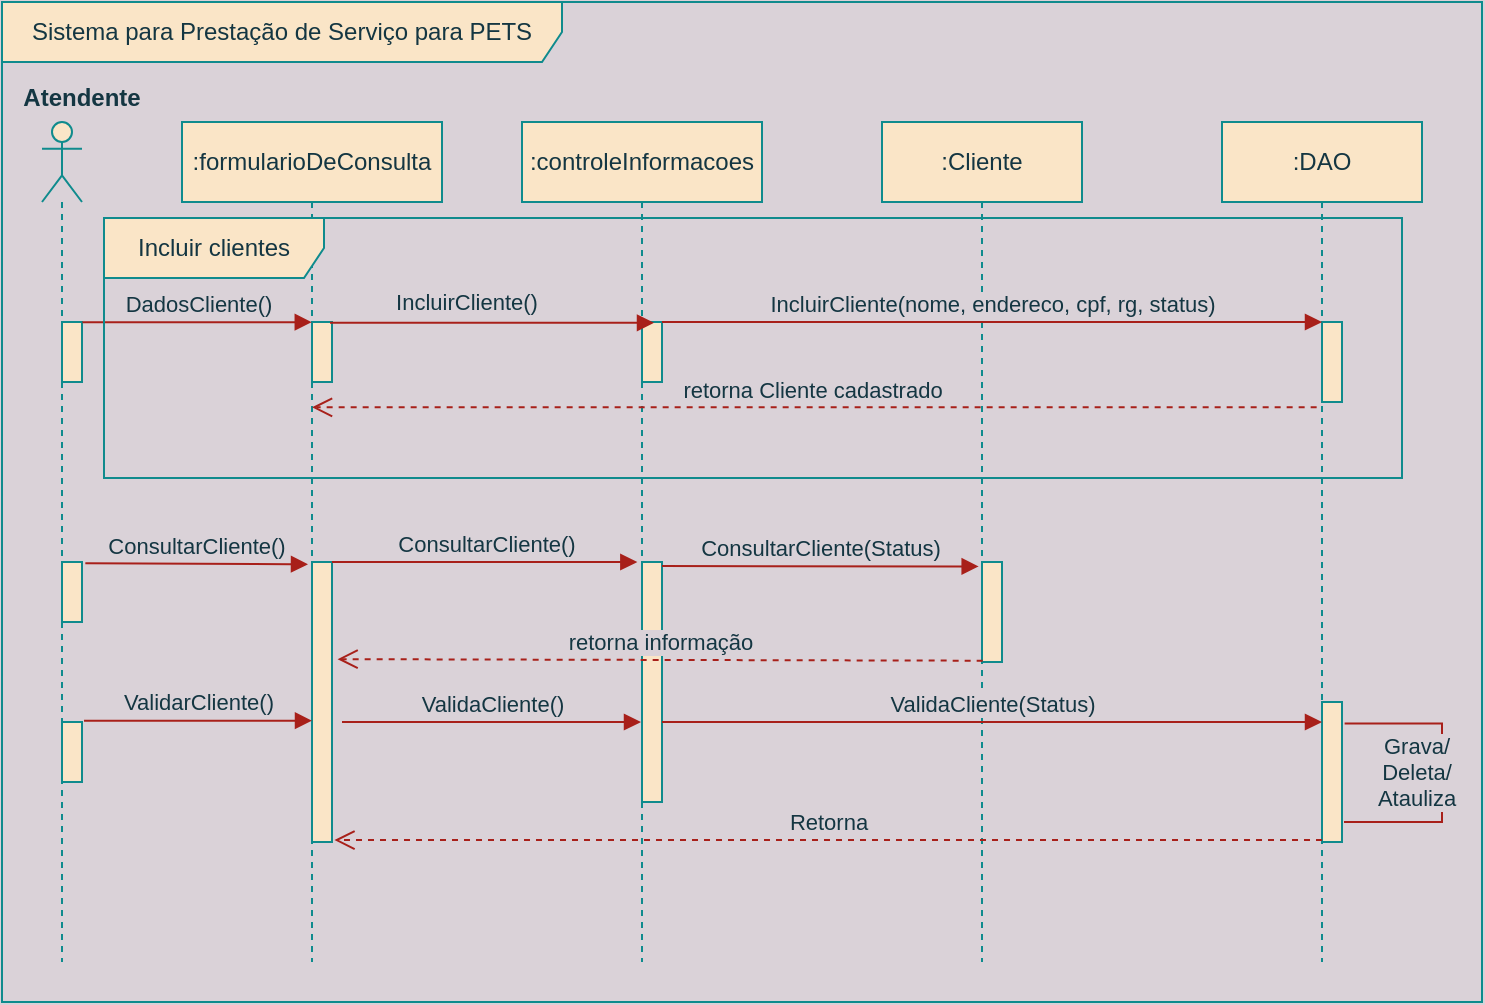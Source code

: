<mxfile version="20.0.1" type="github">
  <diagram id="kgpKYQtTHZ0yAKxKKP6v" name="Page-1">
    <mxGraphModel dx="973" dy="473" grid="1" gridSize="10" guides="1" tooltips="1" connect="1" arrows="1" fold="1" page="1" pageScale="1" pageWidth="850" pageHeight="1100" background="#DAD2D8" math="0" shadow="0">
      <root>
        <mxCell id="0" />
        <mxCell id="1" parent="0" />
        <mxCell id="_muVhDr60phgIgJsRJF9-12" value="Sistema para Prestação de Serviço para PETS" style="shape=umlFrame;whiteSpace=wrap;html=1;sketch=0;width=280;height=30;fillColor=#FAE5C7;strokeColor=#0F8B8D;fontColor=#143642;" parent="1" vertex="1">
          <mxGeometry x="60" y="40" width="740" height="500" as="geometry" />
        </mxCell>
        <mxCell id="_muVhDr60phgIgJsRJF9-1" value="" style="shape=umlLifeline;participant=umlActor;perimeter=lifelinePerimeter;whiteSpace=wrap;html=1;container=1;collapsible=0;recursiveResize=0;verticalAlign=top;spacingTop=36;outlineConnect=0;rounded=0;sketch=0;fillColor=#FAE5C7;strokeColor=#0F8B8D;fontColor=#143642;" parent="1" vertex="1">
          <mxGeometry x="80" y="100" width="20" height="420" as="geometry" />
        </mxCell>
        <mxCell id="_muVhDr60phgIgJsRJF9-8" value="" style="html=1;points=[];perimeter=orthogonalPerimeter;sketch=0;fillColor=#FAE5C7;strokeColor=#0F8B8D;fontColor=#143642;" parent="_muVhDr60phgIgJsRJF9-1" vertex="1">
          <mxGeometry x="10" y="100" width="10" height="30" as="geometry" />
        </mxCell>
        <mxCell id="6cp8o_F83PpAeZEBxeit-22" value="" style="html=1;points=[];perimeter=orthogonalPerimeter;fillColor=#FAE5C7;strokeColor=#0F8B8D;fontColor=#143642;" vertex="1" parent="_muVhDr60phgIgJsRJF9-1">
          <mxGeometry x="10" y="220" width="10" height="30" as="geometry" />
        </mxCell>
        <mxCell id="6cp8o_F83PpAeZEBxeit-36" value="" style="html=1;points=[];perimeter=orthogonalPerimeter;fillColor=#FAE5C7;strokeColor=#0F8B8D;fontColor=#143642;" vertex="1" parent="_muVhDr60phgIgJsRJF9-1">
          <mxGeometry x="10" y="300" width="10" height="30" as="geometry" />
        </mxCell>
        <mxCell id="_muVhDr60phgIgJsRJF9-2" value=":formularioDeConsulta" style="shape=umlLifeline;perimeter=lifelinePerimeter;whiteSpace=wrap;html=1;container=1;collapsible=0;recursiveResize=0;outlineConnect=0;rounded=0;sketch=0;fillColor=#FAE5C7;strokeColor=#0F8B8D;fontColor=#143642;" parent="1" vertex="1">
          <mxGeometry x="150" y="100" width="130" height="420" as="geometry" />
        </mxCell>
        <mxCell id="_muVhDr60phgIgJsRJF9-10" value="" style="html=1;points=[];perimeter=orthogonalPerimeter;sketch=0;fillColor=#FAE5C7;strokeColor=#0F8B8D;fontColor=#143642;" parent="_muVhDr60phgIgJsRJF9-2" vertex="1">
          <mxGeometry x="65" y="100" width="10" height="30" as="geometry" />
        </mxCell>
        <mxCell id="6cp8o_F83PpAeZEBxeit-24" value="" style="html=1;points=[];perimeter=orthogonalPerimeter;fillColor=#FAE5C7;strokeColor=#0F8B8D;fontColor=#143642;" vertex="1" parent="_muVhDr60phgIgJsRJF9-2">
          <mxGeometry x="65" y="220" width="10" height="140" as="geometry" />
        </mxCell>
        <mxCell id="6cp8o_F83PpAeZEBxeit-1" value=":controleInformacoes" style="shape=umlLifeline;perimeter=lifelinePerimeter;whiteSpace=wrap;html=1;container=1;collapsible=0;recursiveResize=0;outlineConnect=0;fillColor=#FAE5C7;strokeColor=#0F8B8D;fontColor=#143642;" vertex="1" parent="1">
          <mxGeometry x="320" y="100" width="120" height="420" as="geometry" />
        </mxCell>
        <mxCell id="6cp8o_F83PpAeZEBxeit-9" value="" style="html=1;points=[];perimeter=orthogonalPerimeter;fillColor=#FAE5C7;strokeColor=#0F8B8D;fontColor=#143642;" vertex="1" parent="6cp8o_F83PpAeZEBxeit-1">
          <mxGeometry x="60" y="100" width="10" height="30" as="geometry" />
        </mxCell>
        <mxCell id="6cp8o_F83PpAeZEBxeit-25" value="" style="html=1;points=[];perimeter=orthogonalPerimeter;fillColor=#FAE5C7;strokeColor=#0F8B8D;fontColor=#143642;" vertex="1" parent="6cp8o_F83PpAeZEBxeit-1">
          <mxGeometry x="60" y="220" width="10" height="120" as="geometry" />
        </mxCell>
        <mxCell id="6cp8o_F83PpAeZEBxeit-2" value=":Cliente" style="shape=umlLifeline;perimeter=lifelinePerimeter;whiteSpace=wrap;html=1;container=1;collapsible=0;recursiveResize=0;outlineConnect=0;fillColor=#FAE5C7;strokeColor=#0F8B8D;fontColor=#143642;" vertex="1" parent="1">
          <mxGeometry x="500" y="100" width="100" height="420" as="geometry" />
        </mxCell>
        <mxCell id="6cp8o_F83PpAeZEBxeit-27" value="" style="html=1;points=[];perimeter=orthogonalPerimeter;fillColor=#FAE5C7;strokeColor=#0F8B8D;fontColor=#143642;" vertex="1" parent="6cp8o_F83PpAeZEBxeit-2">
          <mxGeometry x="50" y="220" width="10" height="50" as="geometry" />
        </mxCell>
        <mxCell id="6cp8o_F83PpAeZEBxeit-3" value=":DAO" style="shape=umlLifeline;perimeter=lifelinePerimeter;whiteSpace=wrap;html=1;container=1;collapsible=0;recursiveResize=0;outlineConnect=0;fillColor=#FAE5C7;strokeColor=#0F8B8D;fontColor=#143642;" vertex="1" parent="1">
          <mxGeometry x="670" y="100" width="100" height="420" as="geometry" />
        </mxCell>
        <mxCell id="6cp8o_F83PpAeZEBxeit-20" value="" style="html=1;points=[];perimeter=orthogonalPerimeter;fillColor=#FAE5C7;strokeColor=#0F8B8D;fontColor=#143642;" vertex="1" parent="6cp8o_F83PpAeZEBxeit-3">
          <mxGeometry x="50" y="100" width="10" height="40" as="geometry" />
        </mxCell>
        <mxCell id="6cp8o_F83PpAeZEBxeit-41" value="" style="html=1;points=[];perimeter=orthogonalPerimeter;fillColor=#FAE5C7;strokeColor=#0F8B8D;fontColor=#143642;" vertex="1" parent="6cp8o_F83PpAeZEBxeit-3">
          <mxGeometry x="50" y="290" width="10" height="70" as="geometry" />
        </mxCell>
        <mxCell id="6cp8o_F83PpAeZEBxeit-45" value="" style="endArrow=none;html=1;edgeStyle=orthogonalEdgeStyle;rounded=0;exitX=1.131;exitY=0.153;exitDx=0;exitDy=0;exitPerimeter=0;labelBackgroundColor=#DAD2D8;strokeColor=#A8201A;fontColor=#143642;" edge="1" parent="6cp8o_F83PpAeZEBxeit-3" source="6cp8o_F83PpAeZEBxeit-41">
          <mxGeometry relative="1" as="geometry">
            <mxPoint x="70" y="310" as="sourcePoint" />
            <mxPoint x="61" y="350" as="targetPoint" />
            <Array as="points">
              <mxPoint x="110" y="301" />
              <mxPoint x="110" y="350" />
              <mxPoint x="65" y="350" />
            </Array>
          </mxGeometry>
        </mxCell>
        <mxCell id="6cp8o_F83PpAeZEBxeit-48" value="Grava/&lt;br&gt;Deleta/&lt;br&gt;Atauliza" style="edgeLabel;html=1;align=center;verticalAlign=middle;resizable=0;points=[];labelBackgroundColor=#DAD2D8;fontColor=#143642;" vertex="1" connectable="0" parent="6cp8o_F83PpAeZEBxeit-45">
          <mxGeometry x="-0.177" y="-2" relative="1" as="geometry">
            <mxPoint x="-11" y="12" as="offset" />
          </mxGeometry>
        </mxCell>
        <mxCell id="6cp8o_F83PpAeZEBxeit-10" value="IncluirCliente()" style="html=1;verticalAlign=bottom;endArrow=block;rounded=0;exitX=0.9;exitY=0.014;exitDx=0;exitDy=0;exitPerimeter=0;entryX=0.6;entryY=0.014;entryDx=0;entryDy=0;entryPerimeter=0;labelBackgroundColor=#DAD2D8;strokeColor=#A8201A;fontColor=#143642;" edge="1" parent="1" source="_muVhDr60phgIgJsRJF9-10" target="6cp8o_F83PpAeZEBxeit-9">
          <mxGeometry x="-0.16" y="1" width="80" relative="1" as="geometry">
            <mxPoint x="530" y="250" as="sourcePoint" />
            <mxPoint x="610" y="250" as="targetPoint" />
            <Array as="points" />
            <mxPoint as="offset" />
          </mxGeometry>
        </mxCell>
        <mxCell id="6cp8o_F83PpAeZEBxeit-12" value="IncluirCliente(nome, endereco, cpf, rg, status)" style="html=1;verticalAlign=bottom;endArrow=block;rounded=0;exitX=1;exitY=0;exitDx=0;exitDy=0;exitPerimeter=0;entryX=0;entryY=0;entryDx=0;entryDy=0;entryPerimeter=0;labelBackgroundColor=#DAD2D8;strokeColor=#A8201A;fontColor=#143642;" edge="1" parent="1" source="6cp8o_F83PpAeZEBxeit-9" target="6cp8o_F83PpAeZEBxeit-20">
          <mxGeometry width="80" relative="1" as="geometry">
            <mxPoint x="530" y="250" as="sourcePoint" />
            <mxPoint x="610" y="250" as="targetPoint" />
          </mxGeometry>
        </mxCell>
        <mxCell id="6cp8o_F83PpAeZEBxeit-16" value="DadosCliente()" style="html=1;verticalAlign=bottom;endArrow=block;rounded=0;exitX=1.022;exitY=0.003;exitDx=0;exitDy=0;exitPerimeter=0;entryX=-0.011;entryY=0.003;entryDx=0;entryDy=0;entryPerimeter=0;labelBackgroundColor=#DAD2D8;strokeColor=#A8201A;fontColor=#143642;" edge="1" parent="1" source="_muVhDr60phgIgJsRJF9-8" target="_muVhDr60phgIgJsRJF9-10">
          <mxGeometry width="80" relative="1" as="geometry">
            <mxPoint x="190" y="180" as="sourcePoint" />
            <mxPoint x="270" y="180" as="targetPoint" />
          </mxGeometry>
        </mxCell>
        <mxCell id="6cp8o_F83PpAeZEBxeit-21" value="retorna Cliente cadastrado" style="html=1;verticalAlign=bottom;endArrow=open;dashed=1;endSize=8;rounded=0;exitX=-0.267;exitY=1.067;exitDx=0;exitDy=0;exitPerimeter=0;labelBackgroundColor=#DAD2D8;strokeColor=#A8201A;fontColor=#143642;" edge="1" parent="1" source="6cp8o_F83PpAeZEBxeit-20" target="_muVhDr60phgIgJsRJF9-2">
          <mxGeometry x="0.004" relative="1" as="geometry">
            <mxPoint x="790" y="220" as="sourcePoint" />
            <mxPoint x="710" y="220" as="targetPoint" />
            <mxPoint as="offset" />
          </mxGeometry>
        </mxCell>
        <mxCell id="6cp8o_F83PpAeZEBxeit-15" value="Atendente" style="text;align=center;fontStyle=1;verticalAlign=middle;spacingLeft=3;spacingRight=3;strokeColor=none;rotatable=0;points=[[0,0.5],[1,0.5]];portConstraint=eastwest;fontColor=#143642;" vertex="1" parent="1">
          <mxGeometry x="60" y="74" width="80" height="26" as="geometry" />
        </mxCell>
        <mxCell id="6cp8o_F83PpAeZEBxeit-26" value="ConsultarCliente()" style="html=1;verticalAlign=bottom;endArrow=block;rounded=0;exitX=1;exitY=0;exitDx=0;exitDy=0;exitPerimeter=0;entryX=-0.233;entryY=0;entryDx=0;entryDy=0;entryPerimeter=0;labelBackgroundColor=#DAD2D8;strokeColor=#A8201A;fontColor=#143642;" edge="1" parent="1" source="6cp8o_F83PpAeZEBxeit-24" target="6cp8o_F83PpAeZEBxeit-25">
          <mxGeometry width="80" relative="1" as="geometry">
            <mxPoint x="240" y="249.5" as="sourcePoint" />
            <mxPoint x="320" y="249.5" as="targetPoint" />
          </mxGeometry>
        </mxCell>
        <mxCell id="6cp8o_F83PpAeZEBxeit-28" value="ConsultarCliente(Status)" style="html=1;verticalAlign=bottom;endArrow=block;rounded=0;entryX=-0.167;entryY=0.044;entryDx=0;entryDy=0;entryPerimeter=0;labelBackgroundColor=#DAD2D8;strokeColor=#A8201A;fontColor=#143642;" edge="1" parent="1" target="6cp8o_F83PpAeZEBxeit-27">
          <mxGeometry width="80" relative="1" as="geometry">
            <mxPoint x="390" y="322" as="sourcePoint" />
            <mxPoint x="510" y="260" as="targetPoint" />
          </mxGeometry>
        </mxCell>
        <mxCell id="6cp8o_F83PpAeZEBxeit-29" value="retorna informação" style="html=1;verticalAlign=bottom;endArrow=open;dashed=1;endSize=8;rounded=0;exitX=0.033;exitY=0.987;exitDx=0;exitDy=0;exitPerimeter=0;entryX=1.278;entryY=0.347;entryDx=0;entryDy=0;entryPerimeter=0;labelBackgroundColor=#DAD2D8;strokeColor=#A8201A;fontColor=#143642;" edge="1" parent="1" source="6cp8o_F83PpAeZEBxeit-27" target="6cp8o_F83PpAeZEBxeit-24">
          <mxGeometry relative="1" as="geometry">
            <mxPoint x="510" y="300" as="sourcePoint" />
            <mxPoint x="230" y="370" as="targetPoint" />
          </mxGeometry>
        </mxCell>
        <mxCell id="6cp8o_F83PpAeZEBxeit-30" value="Incluir clientes" style="shape=umlFrame;whiteSpace=wrap;html=1;width=110;height=30;fillColor=#FAE5C7;strokeColor=#0F8B8D;fontColor=#143642;" vertex="1" parent="1">
          <mxGeometry x="111" y="148" width="649" height="130" as="geometry" />
        </mxCell>
        <mxCell id="6cp8o_F83PpAeZEBxeit-23" value="ConsultarCliente()" style="html=1;verticalAlign=bottom;endArrow=block;rounded=0;entryX=-0.2;entryY=0.008;entryDx=0;entryDy=0;entryPerimeter=0;exitX=1.167;exitY=0.022;exitDx=0;exitDy=0;exitPerimeter=0;labelBackgroundColor=#DAD2D8;strokeColor=#A8201A;fontColor=#143642;" edge="1" parent="1" source="6cp8o_F83PpAeZEBxeit-22" target="6cp8o_F83PpAeZEBxeit-24">
          <mxGeometry width="80" relative="1" as="geometry">
            <mxPoint x="100" y="250" as="sourcePoint" />
            <mxPoint x="180" y="250" as="targetPoint" />
          </mxGeometry>
        </mxCell>
        <mxCell id="6cp8o_F83PpAeZEBxeit-38" value="ValidarCliente()" style="html=1;verticalAlign=bottom;endArrow=block;rounded=0;exitX=1.1;exitY=-0.022;exitDx=0;exitDy=0;exitPerimeter=0;labelBackgroundColor=#DAD2D8;strokeColor=#A8201A;fontColor=#143642;" edge="1" parent="1" source="6cp8o_F83PpAeZEBxeit-36" target="6cp8o_F83PpAeZEBxeit-24">
          <mxGeometry width="80" relative="1" as="geometry">
            <mxPoint x="130" y="400" as="sourcePoint" />
            <mxPoint x="210" y="400" as="targetPoint" />
          </mxGeometry>
        </mxCell>
        <mxCell id="6cp8o_F83PpAeZEBxeit-39" value="ValidaCliente()" style="html=1;verticalAlign=bottom;endArrow=block;rounded=0;labelBackgroundColor=#DAD2D8;strokeColor=#A8201A;fontColor=#143642;" edge="1" parent="1" target="6cp8o_F83PpAeZEBxeit-1">
          <mxGeometry width="80" relative="1" as="geometry">
            <mxPoint x="230" y="400" as="sourcePoint" />
            <mxPoint x="320" y="400" as="targetPoint" />
          </mxGeometry>
        </mxCell>
        <mxCell id="6cp8o_F83PpAeZEBxeit-40" value="ValidaCliente(Status)" style="html=1;verticalAlign=bottom;endArrow=block;rounded=0;labelBackgroundColor=#DAD2D8;strokeColor=#A8201A;fontColor=#143642;" edge="1" parent="1" target="6cp8o_F83PpAeZEBxeit-41">
          <mxGeometry width="80" relative="1" as="geometry">
            <mxPoint x="390" y="400" as="sourcePoint" />
            <mxPoint x="470" y="400" as="targetPoint" />
          </mxGeometry>
        </mxCell>
        <mxCell id="6cp8o_F83PpAeZEBxeit-42" value="Retorna" style="html=1;verticalAlign=bottom;endArrow=open;dashed=1;endSize=8;rounded=0;entryX=1.122;entryY=0.993;entryDx=0;entryDy=0;entryPerimeter=0;labelBackgroundColor=#DAD2D8;strokeColor=#A8201A;fontColor=#143642;" edge="1" parent="1" target="6cp8o_F83PpAeZEBxeit-24">
          <mxGeometry relative="1" as="geometry">
            <mxPoint x="720" y="459" as="sourcePoint" />
            <mxPoint x="220" y="450" as="targetPoint" />
          </mxGeometry>
        </mxCell>
      </root>
    </mxGraphModel>
  </diagram>
</mxfile>
